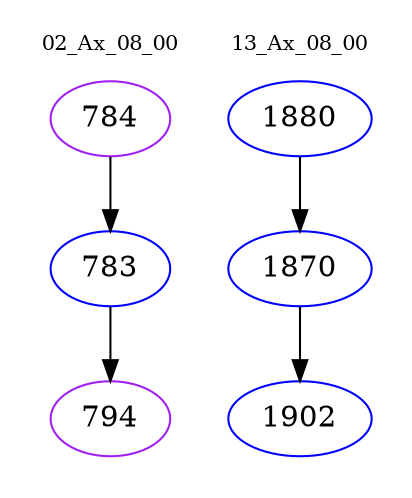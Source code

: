 digraph{
subgraph cluster_0 {
color = white
label = "02_Ax_08_00";
fontsize=10;
T0_784 [label="784", color="purple"]
T0_784 -> T0_783 [color="black"]
T0_783 [label="783", color="blue"]
T0_783 -> T0_794 [color="black"]
T0_794 [label="794", color="purple"]
}
subgraph cluster_1 {
color = white
label = "13_Ax_08_00";
fontsize=10;
T1_1880 [label="1880", color="blue"]
T1_1880 -> T1_1870 [color="black"]
T1_1870 [label="1870", color="blue"]
T1_1870 -> T1_1902 [color="black"]
T1_1902 [label="1902", color="blue"]
}
}
